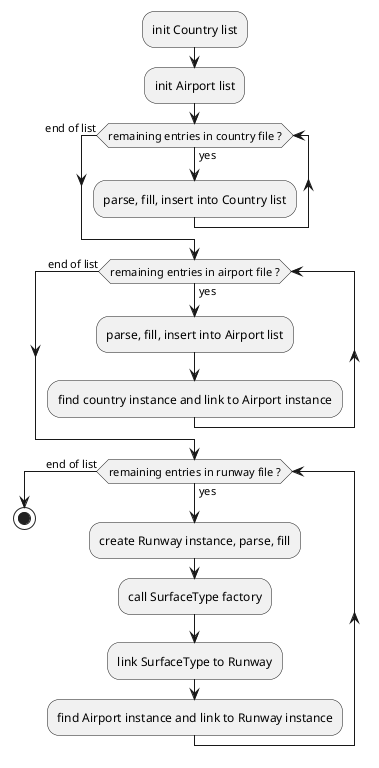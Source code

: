 @startuml

:init Country list;
:init Airport list;
while (remaining entries in country file ?) is (yes)
	:parse, fill, insert into Country list;
endwhile (end of list)
while (remaining entries in airport file ?) is (yes)
	:parse, fill, insert into Airport list;
	:find country instance and link to Airport instance;
endwhile (end of list)
while (remaining entries in runway file ?) is (yes)
	:create Runway instance, parse, fill;
	:call SurfaceType factory;
	:link SurfaceType to Runway;
	:find Airport instance and link to Runway instance;
endwhile (end of list)
stop
@enduml